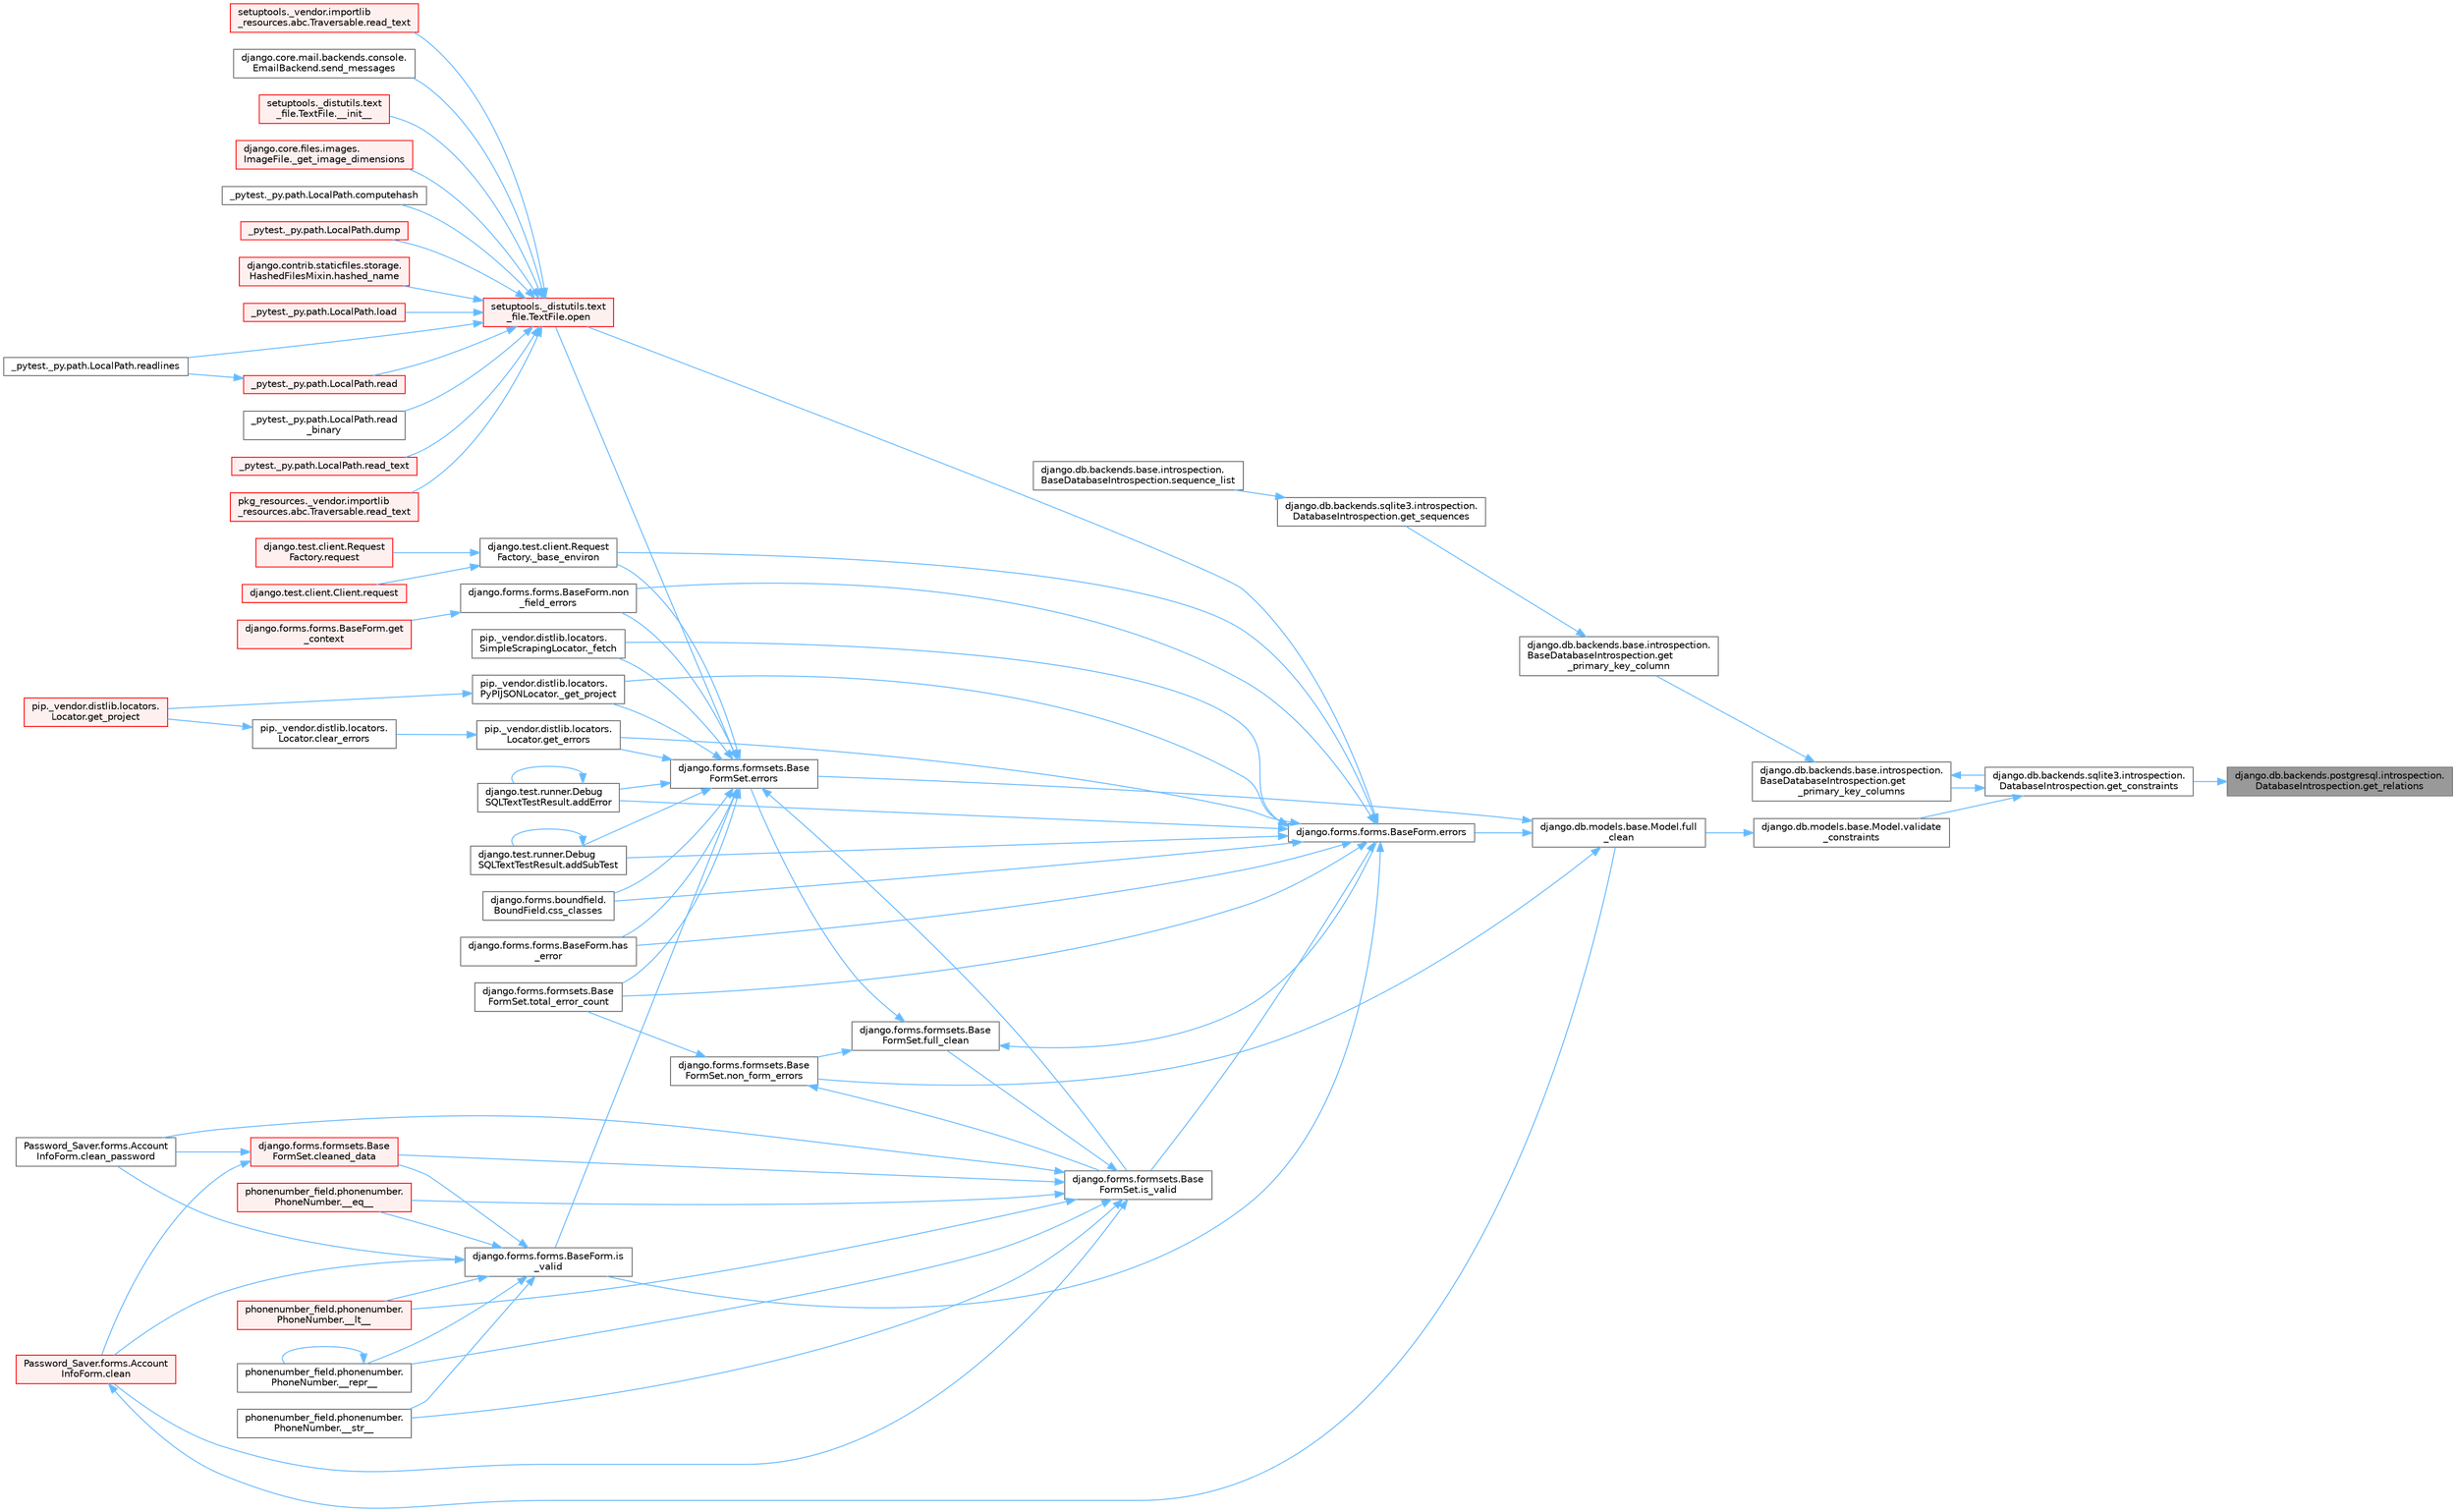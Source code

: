 digraph "django.db.backends.postgresql.introspection.DatabaseIntrospection.get_relations"
{
 // LATEX_PDF_SIZE
  bgcolor="transparent";
  edge [fontname=Helvetica,fontsize=10,labelfontname=Helvetica,labelfontsize=10];
  node [fontname=Helvetica,fontsize=10,shape=box,height=0.2,width=0.4];
  rankdir="RL";
  Node1 [id="Node000001",label="django.db.backends.postgresql.introspection.\lDatabaseIntrospection.get_relations",height=0.2,width=0.4,color="gray40", fillcolor="grey60", style="filled", fontcolor="black",tooltip=" "];
  Node1 -> Node2 [id="edge1_Node000001_Node000002",dir="back",color="steelblue1",style="solid",tooltip=" "];
  Node2 [id="Node000002",label="django.db.backends.sqlite3.introspection.\lDatabaseIntrospection.get_constraints",height=0.2,width=0.4,color="grey40", fillcolor="white", style="filled",URL="$classdjango_1_1db_1_1backends_1_1sqlite3_1_1introspection_1_1_database_introspection.html#a4f9b970311726f2a009c4d6c41978584",tooltip=" "];
  Node2 -> Node3 [id="edge2_Node000002_Node000003",dir="back",color="steelblue1",style="solid",tooltip=" "];
  Node3 [id="Node000003",label="django.db.backends.base.introspection.\lBaseDatabaseIntrospection.get\l_primary_key_columns",height=0.2,width=0.4,color="grey40", fillcolor="white", style="filled",URL="$classdjango_1_1db_1_1backends_1_1base_1_1introspection_1_1_base_database_introspection.html#a73c7324f1a12dbe61b5618caa90219c6",tooltip=" "];
  Node3 -> Node2 [id="edge3_Node000003_Node000002",dir="back",color="steelblue1",style="solid",tooltip=" "];
  Node3 -> Node4 [id="edge4_Node000003_Node000004",dir="back",color="steelblue1",style="solid",tooltip=" "];
  Node4 [id="Node000004",label="django.db.backends.base.introspection.\lBaseDatabaseIntrospection.get\l_primary_key_column",height=0.2,width=0.4,color="grey40", fillcolor="white", style="filled",URL="$classdjango_1_1db_1_1backends_1_1base_1_1introspection_1_1_base_database_introspection.html#af291fe20ae2db23b47f8426d13d591ed",tooltip=" "];
  Node4 -> Node5 [id="edge5_Node000004_Node000005",dir="back",color="steelblue1",style="solid",tooltip=" "];
  Node5 [id="Node000005",label="django.db.backends.sqlite3.introspection.\lDatabaseIntrospection.get_sequences",height=0.2,width=0.4,color="grey40", fillcolor="white", style="filled",URL="$classdjango_1_1db_1_1backends_1_1sqlite3_1_1introspection_1_1_database_introspection.html#a36d0587fcc257b1efd2027bb5c4ddc3f",tooltip=" "];
  Node5 -> Node6 [id="edge6_Node000005_Node000006",dir="back",color="steelblue1",style="solid",tooltip=" "];
  Node6 [id="Node000006",label="django.db.backends.base.introspection.\lBaseDatabaseIntrospection.sequence_list",height=0.2,width=0.4,color="grey40", fillcolor="white", style="filled",URL="$classdjango_1_1db_1_1backends_1_1base_1_1introspection_1_1_base_database_introspection.html#a082149e6b1bf2ffda8ce8a541bc386c0",tooltip=" "];
  Node2 -> Node7 [id="edge7_Node000002_Node000007",dir="back",color="steelblue1",style="solid",tooltip=" "];
  Node7 [id="Node000007",label="django.db.models.base.Model.validate\l_constraints",height=0.2,width=0.4,color="grey40", fillcolor="white", style="filled",URL="$classdjango_1_1db_1_1models_1_1base_1_1_model.html#af6f277f8e822324745ea37a39c2ede5e",tooltip=" "];
  Node7 -> Node8 [id="edge8_Node000007_Node000008",dir="back",color="steelblue1",style="solid",tooltip=" "];
  Node8 [id="Node000008",label="django.db.models.base.Model.full\l_clean",height=0.2,width=0.4,color="grey40", fillcolor="white", style="filled",URL="$classdjango_1_1db_1_1models_1_1base_1_1_model.html#a2e68bd042bd3e52b086f8838eeaa416f",tooltip=" "];
  Node8 -> Node9 [id="edge9_Node000008_Node000009",dir="back",color="steelblue1",style="solid",tooltip=" "];
  Node9 [id="Node000009",label="django.forms.forms.BaseForm.errors",height=0.2,width=0.4,color="grey40", fillcolor="white", style="filled",URL="$classdjango_1_1forms_1_1forms_1_1_base_form.html#aca47cb75eb6c321d1c429b33eca94d49",tooltip=" "];
  Node9 -> Node10 [id="edge10_Node000009_Node000010",dir="back",color="steelblue1",style="solid",tooltip=" "];
  Node10 [id="Node000010",label="django.test.client.Request\lFactory._base_environ",height=0.2,width=0.4,color="grey40", fillcolor="white", style="filled",URL="$classdjango_1_1test_1_1client_1_1_request_factory.html#ab650654b992f4e9fc9e30bd0442973c1",tooltip=" "];
  Node10 -> Node11 [id="edge11_Node000010_Node000011",dir="back",color="steelblue1",style="solid",tooltip=" "];
  Node11 [id="Node000011",label="django.test.client.Client.request",height=0.2,width=0.4,color="red", fillcolor="#FFF0F0", style="filled",URL="$classdjango_1_1test_1_1client_1_1_client.html#a2f51c5251142ab6503937051936e33fa",tooltip=" "];
  Node10 -> Node3184 [id="edge12_Node000010_Node003184",dir="back",color="steelblue1",style="solid",tooltip=" "];
  Node3184 [id="Node003184",label="django.test.client.Request\lFactory.request",height=0.2,width=0.4,color="red", fillcolor="#FFF0F0", style="filled",URL="$classdjango_1_1test_1_1client_1_1_request_factory.html#adae411ab0df6839c5364b647e4dc63ad",tooltip=" "];
  Node9 -> Node601 [id="edge13_Node000009_Node000601",dir="back",color="steelblue1",style="solid",tooltip=" "];
  Node601 [id="Node000601",label="pip._vendor.distlib.locators.\lSimpleScrapingLocator._fetch",height=0.2,width=0.4,color="grey40", fillcolor="white", style="filled",URL="$classpip_1_1__vendor_1_1distlib_1_1locators_1_1_simple_scraping_locator.html#a72156eb8243de03d8881db3caaa60b8c",tooltip=" "];
  Node9 -> Node602 [id="edge14_Node000009_Node000602",dir="back",color="steelblue1",style="solid",tooltip=" "];
  Node602 [id="Node000602",label="pip._vendor.distlib.locators.\lPyPIJSONLocator._get_project",height=0.2,width=0.4,color="grey40", fillcolor="white", style="filled",URL="$classpip_1_1__vendor_1_1distlib_1_1locators_1_1_py_p_i_j_s_o_n_locator.html#ab5b95d18130e47c0bedca04d7b010bf6",tooltip=" "];
  Node602 -> Node603 [id="edge15_Node000602_Node000603",dir="back",color="steelblue1",style="solid",tooltip=" "];
  Node603 [id="Node000603",label="pip._vendor.distlib.locators.\lLocator.get_project",height=0.2,width=0.4,color="red", fillcolor="#FFF0F0", style="filled",URL="$classpip_1_1__vendor_1_1distlib_1_1locators_1_1_locator.html#a14b49f16a55d384842037850d5224ce8",tooltip=" "];
  Node9 -> Node1794 [id="edge16_Node000009_Node001794",dir="back",color="steelblue1",style="solid",tooltip=" "];
  Node1794 [id="Node001794",label="django.test.runner.Debug\lSQLTextTestResult.addError",height=0.2,width=0.4,color="grey40", fillcolor="white", style="filled",URL="$classdjango_1_1test_1_1runner_1_1_debug_s_q_l_text_test_result.html#a398c116f3b7d25563a21e81178271a8a",tooltip=" "];
  Node1794 -> Node1794 [id="edge17_Node001794_Node001794",dir="back",color="steelblue1",style="solid",tooltip=" "];
  Node9 -> Node1795 [id="edge18_Node000009_Node001795",dir="back",color="steelblue1",style="solid",tooltip=" "];
  Node1795 [id="Node001795",label="django.test.runner.Debug\lSQLTextTestResult.addSubTest",height=0.2,width=0.4,color="grey40", fillcolor="white", style="filled",URL="$classdjango_1_1test_1_1runner_1_1_debug_s_q_l_text_test_result.html#a65bae0538566d8bc532c972340744b1e",tooltip=" "];
  Node1795 -> Node1795 [id="edge19_Node001795_Node001795",dir="back",color="steelblue1",style="solid",tooltip=" "];
  Node9 -> Node1796 [id="edge20_Node000009_Node001796",dir="back",color="steelblue1",style="solid",tooltip=" "];
  Node1796 [id="Node001796",label="django.forms.boundfield.\lBoundField.css_classes",height=0.2,width=0.4,color="grey40", fillcolor="white", style="filled",URL="$classdjango_1_1forms_1_1boundfield_1_1_bound_field.html#a19d289ef3598c412a0fee978458875bc",tooltip=" "];
  Node9 -> Node1797 [id="edge21_Node000009_Node001797",dir="back",color="steelblue1",style="solid",tooltip=" "];
  Node1797 [id="Node001797",label="pip._vendor.distlib.locators.\lLocator.get_errors",height=0.2,width=0.4,color="grey40", fillcolor="white", style="filled",URL="$classpip_1_1__vendor_1_1distlib_1_1locators_1_1_locator.html#abc5864a47e4cb8c481f44eb1a72f565c",tooltip=" "];
  Node1797 -> Node1798 [id="edge22_Node001797_Node001798",dir="back",color="steelblue1",style="solid",tooltip=" "];
  Node1798 [id="Node001798",label="pip._vendor.distlib.locators.\lLocator.clear_errors",height=0.2,width=0.4,color="grey40", fillcolor="white", style="filled",URL="$classpip_1_1__vendor_1_1distlib_1_1locators_1_1_locator.html#a2a2f7530c5f7c9c5d41d7d8e32852b66",tooltip=" "];
  Node1798 -> Node603 [id="edge23_Node001798_Node000603",dir="back",color="steelblue1",style="solid",tooltip=" "];
  Node9 -> Node1799 [id="edge24_Node000009_Node001799",dir="back",color="steelblue1",style="solid",tooltip=" "];
  Node1799 [id="Node001799",label="django.forms.forms.BaseForm.has\l_error",height=0.2,width=0.4,color="grey40", fillcolor="white", style="filled",URL="$classdjango_1_1forms_1_1forms_1_1_base_form.html#af67d8e47182c8c92ad4cac6441bfeb80",tooltip=" "];
  Node9 -> Node1800 [id="edge25_Node000009_Node001800",dir="back",color="steelblue1",style="solid",tooltip=" "];
  Node1800 [id="Node001800",label="django.forms.forms.BaseForm.is\l_valid",height=0.2,width=0.4,color="grey40", fillcolor="white", style="filled",URL="$classdjango_1_1forms_1_1forms_1_1_base_form.html#a8be15c9eaccca682a18c7d3f13802cc4",tooltip=" "];
  Node1800 -> Node690 [id="edge26_Node001800_Node000690",dir="back",color="steelblue1",style="solid",tooltip=" "];
  Node690 [id="Node000690",label="phonenumber_field.phonenumber.\lPhoneNumber.__eq__",height=0.2,width=0.4,color="red", fillcolor="#FFF0F0", style="filled",URL="$classphonenumber__field_1_1phonenumber_1_1_phone_number.html#a999c32cd1bfa2dd5c7df70781b09c68b",tooltip=" "];
  Node1800 -> Node691 [id="edge27_Node001800_Node000691",dir="back",color="steelblue1",style="solid",tooltip=" "];
  Node691 [id="Node000691",label="phonenumber_field.phonenumber.\lPhoneNumber.__lt__",height=0.2,width=0.4,color="red", fillcolor="#FFF0F0", style="filled",URL="$classphonenumber__field_1_1phonenumber_1_1_phone_number.html#ab94d02fbeda1355644c6c1b3d6f3d9ba",tooltip=" "];
  Node1800 -> Node692 [id="edge28_Node001800_Node000692",dir="back",color="steelblue1",style="solid",tooltip=" "];
  Node692 [id="Node000692",label="phonenumber_field.phonenumber.\lPhoneNumber.__repr__",height=0.2,width=0.4,color="grey40", fillcolor="white", style="filled",URL="$classphonenumber__field_1_1phonenumber_1_1_phone_number.html#a5420c965a5ecfad87cb6bce245cd91a5",tooltip=" "];
  Node692 -> Node692 [id="edge29_Node000692_Node000692",dir="back",color="steelblue1",style="solid",tooltip=" "];
  Node1800 -> Node693 [id="edge30_Node001800_Node000693",dir="back",color="steelblue1",style="solid",tooltip=" "];
  Node693 [id="Node000693",label="phonenumber_field.phonenumber.\lPhoneNumber.__str__",height=0.2,width=0.4,color="grey40", fillcolor="white", style="filled",URL="$classphonenumber__field_1_1phonenumber_1_1_phone_number.html#a773f55fba29310ea2218e4bbca83ba6d",tooltip=" "];
  Node1800 -> Node661 [id="edge31_Node001800_Node000661",dir="back",color="steelblue1",style="solid",tooltip=" "];
  Node661 [id="Node000661",label="Password_Saver.forms.Account\lInfoForm.clean",height=0.2,width=0.4,color="red", fillcolor="#FFF0F0", style="filled",URL="$class_password___saver_1_1forms_1_1_account_info_form.html#a89126d6030ebafc64c8aeeb352113c54",tooltip=" "];
  Node661 -> Node8 [id="edge32_Node000661_Node000008",dir="back",color="steelblue1",style="solid",tooltip=" "];
  Node1800 -> Node664 [id="edge33_Node001800_Node000664",dir="back",color="steelblue1",style="solid",tooltip=" "];
  Node664 [id="Node000664",label="Password_Saver.forms.Account\lInfoForm.clean_password",height=0.2,width=0.4,color="grey40", fillcolor="white", style="filled",URL="$class_password___saver_1_1forms_1_1_account_info_form.html#a6397d8e90a910bed34ed0ebcf5f74a4e",tooltip=" "];
  Node1800 -> Node654 [id="edge34_Node001800_Node000654",dir="back",color="steelblue1",style="solid",tooltip=" "];
  Node654 [id="Node000654",label="django.forms.formsets.Base\lFormSet.cleaned_data",height=0.2,width=0.4,color="red", fillcolor="#FFF0F0", style="filled",URL="$classdjango_1_1forms_1_1formsets_1_1_base_form_set.html#ae51d85dd3faa160668adba372c4e87f7",tooltip=" "];
  Node654 -> Node661 [id="edge35_Node000654_Node000661",dir="back",color="steelblue1",style="solid",tooltip=" "];
  Node654 -> Node664 [id="edge36_Node000654_Node000664",dir="back",color="steelblue1",style="solid",tooltip=" "];
  Node9 -> Node689 [id="edge37_Node000009_Node000689",dir="back",color="steelblue1",style="solid",tooltip=" "];
  Node689 [id="Node000689",label="django.forms.formsets.Base\lFormSet.is_valid",height=0.2,width=0.4,color="grey40", fillcolor="white", style="filled",URL="$classdjango_1_1forms_1_1formsets_1_1_base_form_set.html#a713477cfb7c01e723400df62b49c250c",tooltip=" "];
  Node689 -> Node690 [id="edge38_Node000689_Node000690",dir="back",color="steelblue1",style="solid",tooltip=" "];
  Node689 -> Node691 [id="edge39_Node000689_Node000691",dir="back",color="steelblue1",style="solid",tooltip=" "];
  Node689 -> Node692 [id="edge40_Node000689_Node000692",dir="back",color="steelblue1",style="solid",tooltip=" "];
  Node689 -> Node693 [id="edge41_Node000689_Node000693",dir="back",color="steelblue1",style="solid",tooltip=" "];
  Node689 -> Node661 [id="edge42_Node000689_Node000661",dir="back",color="steelblue1",style="solid",tooltip=" "];
  Node689 -> Node664 [id="edge43_Node000689_Node000664",dir="back",color="steelblue1",style="solid",tooltip=" "];
  Node689 -> Node654 [id="edge44_Node000689_Node000654",dir="back",color="steelblue1",style="solid",tooltip=" "];
  Node689 -> Node687 [id="edge45_Node000689_Node000687",dir="back",color="steelblue1",style="solid",tooltip=" "];
  Node687 [id="Node000687",label="django.forms.formsets.Base\lFormSet.full_clean",height=0.2,width=0.4,color="grey40", fillcolor="white", style="filled",URL="$classdjango_1_1forms_1_1formsets_1_1_base_form_set.html#aa475bdb58853c14bfcd93bd7b494e3b1",tooltip=" "];
  Node687 -> Node9 [id="edge46_Node000687_Node000009",dir="back",color="steelblue1",style="solid",tooltip=" "];
  Node687 -> Node600 [id="edge47_Node000687_Node000600",dir="back",color="steelblue1",style="solid",tooltip=" "];
  Node600 [id="Node000600",label="django.forms.formsets.Base\lFormSet.errors",height=0.2,width=0.4,color="grey40", fillcolor="white", style="filled",URL="$classdjango_1_1forms_1_1formsets_1_1_base_form_set.html#a9e249e2240c3ae2775249e3d3da42020",tooltip=" "];
  Node600 -> Node10 [id="edge48_Node000600_Node000010",dir="back",color="steelblue1",style="solid",tooltip=" "];
  Node600 -> Node601 [id="edge49_Node000600_Node000601",dir="back",color="steelblue1",style="solid",tooltip=" "];
  Node600 -> Node602 [id="edge50_Node000600_Node000602",dir="back",color="steelblue1",style="solid",tooltip=" "];
  Node600 -> Node1794 [id="edge51_Node000600_Node001794",dir="back",color="steelblue1",style="solid",tooltip=" "];
  Node600 -> Node1795 [id="edge52_Node000600_Node001795",dir="back",color="steelblue1",style="solid",tooltip=" "];
  Node600 -> Node1796 [id="edge53_Node000600_Node001796",dir="back",color="steelblue1",style="solid",tooltip=" "];
  Node600 -> Node1797 [id="edge54_Node000600_Node001797",dir="back",color="steelblue1",style="solid",tooltip=" "];
  Node600 -> Node1799 [id="edge55_Node000600_Node001799",dir="back",color="steelblue1",style="solid",tooltip=" "];
  Node600 -> Node1800 [id="edge56_Node000600_Node001800",dir="back",color="steelblue1",style="solid",tooltip=" "];
  Node600 -> Node689 [id="edge57_Node000600_Node000689",dir="back",color="steelblue1",style="solid",tooltip=" "];
  Node600 -> Node1801 [id="edge58_Node000600_Node001801",dir="back",color="steelblue1",style="solid",tooltip=" "];
  Node1801 [id="Node001801",label="django.forms.forms.BaseForm.non\l_field_errors",height=0.2,width=0.4,color="grey40", fillcolor="white", style="filled",URL="$classdjango_1_1forms_1_1forms_1_1_base_form.html#a713be7c8d25008cf58c90916cb682447",tooltip=" "];
  Node1801 -> Node1802 [id="edge59_Node001801_Node001802",dir="back",color="steelblue1",style="solid",tooltip=" "];
  Node1802 [id="Node001802",label="django.forms.forms.BaseForm.get\l_context",height=0.2,width=0.4,color="red", fillcolor="#FFF0F0", style="filled",URL="$classdjango_1_1forms_1_1forms_1_1_base_form.html#a7aceedfdbb15133ac8342eac420e8dcb",tooltip=" "];
  Node600 -> Node1805 [id="edge60_Node000600_Node001805",dir="back",color="steelblue1",style="solid",tooltip=" "];
  Node1805 [id="Node001805",label="setuptools._distutils.text\l_file.TextFile.open",height=0.2,width=0.4,color="red", fillcolor="#FFF0F0", style="filled",URL="$classsetuptools_1_1__distutils_1_1text__file_1_1_text_file.html#ab568abcef363b1b422cddfead42e68b2",tooltip=" "];
  Node1805 -> Node20 [id="edge61_Node001805_Node000020",dir="back",color="steelblue1",style="solid",tooltip=" "];
  Node20 [id="Node000020",label="setuptools._distutils.text\l_file.TextFile.__init__",height=0.2,width=0.4,color="red", fillcolor="#FFF0F0", style="filled",URL="$classsetuptools_1_1__distutils_1_1text__file_1_1_text_file.html#aeb26f34e394b4e658295391382cc8813",tooltip=" "];
  Node1805 -> Node52 [id="edge62_Node001805_Node000052",dir="back",color="steelblue1",style="solid",tooltip=" "];
  Node52 [id="Node000052",label="django.core.files.images.\lImageFile._get_image_dimensions",height=0.2,width=0.4,color="red", fillcolor="#FFF0F0", style="filled",URL="$classdjango_1_1core_1_1files_1_1images_1_1_image_file.html#a2832e2235f63c851f4652a4ea59ec924",tooltip=" "];
  Node1805 -> Node821 [id="edge63_Node001805_Node000821",dir="back",color="steelblue1",style="solid",tooltip=" "];
  Node821 [id="Node000821",label="_pytest._py.path.LocalPath.computehash",height=0.2,width=0.4,color="grey40", fillcolor="white", style="filled",URL="$class__pytest_1_1__py_1_1path_1_1_local_path.html#aa82d067bed26e6655d315d858254160b",tooltip=" "];
  Node1805 -> Node822 [id="edge64_Node001805_Node000822",dir="back",color="steelblue1",style="solid",tooltip=" "];
  Node822 [id="Node000822",label="_pytest._py.path.LocalPath.dump",height=0.2,width=0.4,color="red", fillcolor="#FFF0F0", style="filled",URL="$class__pytest_1_1__py_1_1path_1_1_local_path.html#a2f45e7b54f2823ed6746a19107ae68b4",tooltip=" "];
  Node1805 -> Node570 [id="edge65_Node001805_Node000570",dir="back",color="steelblue1",style="solid",tooltip=" "];
  Node570 [id="Node000570",label="django.contrib.staticfiles.storage.\lHashedFilesMixin.hashed_name",height=0.2,width=0.4,color="red", fillcolor="#FFF0F0", style="filled",URL="$classdjango_1_1contrib_1_1staticfiles_1_1storage_1_1_hashed_files_mixin.html#aa30283e5d1a2177cf975b44ae95e45e4",tooltip=" "];
  Node1805 -> Node824 [id="edge66_Node001805_Node000824",dir="back",color="steelblue1",style="solid",tooltip=" "];
  Node824 [id="Node000824",label="_pytest._py.path.LocalPath.load",height=0.2,width=0.4,color="red", fillcolor="#FFF0F0", style="filled",URL="$class__pytest_1_1__py_1_1path_1_1_local_path.html#a284b118886fe9a033c146647826faf72",tooltip=" "];
  Node1805 -> Node825 [id="edge67_Node001805_Node000825",dir="back",color="steelblue1",style="solid",tooltip=" "];
  Node825 [id="Node000825",label="_pytest._py.path.LocalPath.read",height=0.2,width=0.4,color="red", fillcolor="#FFF0F0", style="filled",URL="$class__pytest_1_1__py_1_1path_1_1_local_path.html#a8640b65f715ce8a258379deb78a68fd8",tooltip=" "];
  Node825 -> Node1112 [id="edge68_Node000825_Node001112",dir="back",color="steelblue1",style="solid",tooltip=" "];
  Node1112 [id="Node001112",label="_pytest._py.path.LocalPath.readlines",height=0.2,width=0.4,color="grey40", fillcolor="white", style="filled",URL="$class__pytest_1_1__py_1_1path_1_1_local_path.html#ab4ae86092b85919c6d43e793d049c3b3",tooltip=" "];
  Node1805 -> Node861 [id="edge69_Node001805_Node000861",dir="back",color="steelblue1",style="solid",tooltip=" "];
  Node861 [id="Node000861",label="_pytest._py.path.LocalPath.read\l_binary",height=0.2,width=0.4,color="grey40", fillcolor="white", style="filled",URL="$class__pytest_1_1__py_1_1path_1_1_local_path.html#adc47986c47c70f2b5889b85af157cd59",tooltip=" "];
  Node1805 -> Node862 [id="edge70_Node001805_Node000862",dir="back",color="steelblue1",style="solid",tooltip=" "];
  Node862 [id="Node000862",label="_pytest._py.path.LocalPath.read_text",height=0.2,width=0.4,color="red", fillcolor="#FFF0F0", style="filled",URL="$class__pytest_1_1__py_1_1path_1_1_local_path.html#aea3efa14b998c32e27f6604263858398",tooltip=" "];
  Node1805 -> Node1136 [id="edge71_Node001805_Node001136",dir="back",color="steelblue1",style="solid",tooltip=" "];
  Node1136 [id="Node001136",label="pkg_resources._vendor.importlib\l_resources.abc.Traversable.read_text",height=0.2,width=0.4,color="red", fillcolor="#FFF0F0", style="filled",URL="$classpkg__resources_1_1__vendor_1_1importlib__resources_1_1abc_1_1_traversable.html#a2fa0982edeea4b5f1a38953c1d81f10b",tooltip=" "];
  Node1805 -> Node1385 [id="edge72_Node001805_Node001385",dir="back",color="steelblue1",style="solid",tooltip=" "];
  Node1385 [id="Node001385",label="setuptools._vendor.importlib\l_resources.abc.Traversable.read_text",height=0.2,width=0.4,color="red", fillcolor="#FFF0F0", style="filled",URL="$classsetuptools_1_1__vendor_1_1importlib__resources_1_1abc_1_1_traversable.html#aee408e70fdcc58915b97b67f3dd981a3",tooltip=" "];
  Node1805 -> Node1112 [id="edge73_Node001805_Node001112",dir="back",color="steelblue1",style="solid",tooltip=" "];
  Node1805 -> Node1386 [id="edge74_Node001805_Node001386",dir="back",color="steelblue1",style="solid",tooltip=" "];
  Node1386 [id="Node001386",label="django.core.mail.backends.console.\lEmailBackend.send_messages",height=0.2,width=0.4,color="grey40", fillcolor="white", style="filled",URL="$classdjango_1_1core_1_1mail_1_1backends_1_1console_1_1_email_backend.html#ae3c7f922df87a228638e98cbb97a3deb",tooltip=" "];
  Node600 -> Node694 [id="edge75_Node000600_Node000694",dir="back",color="steelblue1",style="solid",tooltip=" "];
  Node694 [id="Node000694",label="django.forms.formsets.Base\lFormSet.total_error_count",height=0.2,width=0.4,color="grey40", fillcolor="white", style="filled",URL="$classdjango_1_1forms_1_1formsets_1_1_base_form_set.html#a3e9cbe55cc991b30b14546a857abb212",tooltip=" "];
  Node687 -> Node688 [id="edge76_Node000687_Node000688",dir="back",color="steelblue1",style="solid",tooltip=" "];
  Node688 [id="Node000688",label="django.forms.formsets.Base\lFormSet.non_form_errors",height=0.2,width=0.4,color="grey40", fillcolor="white", style="filled",URL="$classdjango_1_1forms_1_1formsets_1_1_base_form_set.html#a8b499fb5fdd72c59134bf40aeac2de3c",tooltip=" "];
  Node688 -> Node689 [id="edge77_Node000688_Node000689",dir="back",color="steelblue1",style="solid",tooltip=" "];
  Node688 -> Node694 [id="edge78_Node000688_Node000694",dir="back",color="steelblue1",style="solid",tooltip=" "];
  Node9 -> Node1801 [id="edge79_Node000009_Node001801",dir="back",color="steelblue1",style="solid",tooltip=" "];
  Node9 -> Node1805 [id="edge80_Node000009_Node001805",dir="back",color="steelblue1",style="solid",tooltip=" "];
  Node9 -> Node694 [id="edge81_Node000009_Node000694",dir="back",color="steelblue1",style="solid",tooltip=" "];
  Node8 -> Node600 [id="edge82_Node000008_Node000600",dir="back",color="steelblue1",style="solid",tooltip=" "];
  Node8 -> Node688 [id="edge83_Node000008_Node000688",dir="back",color="steelblue1",style="solid",tooltip=" "];
}
